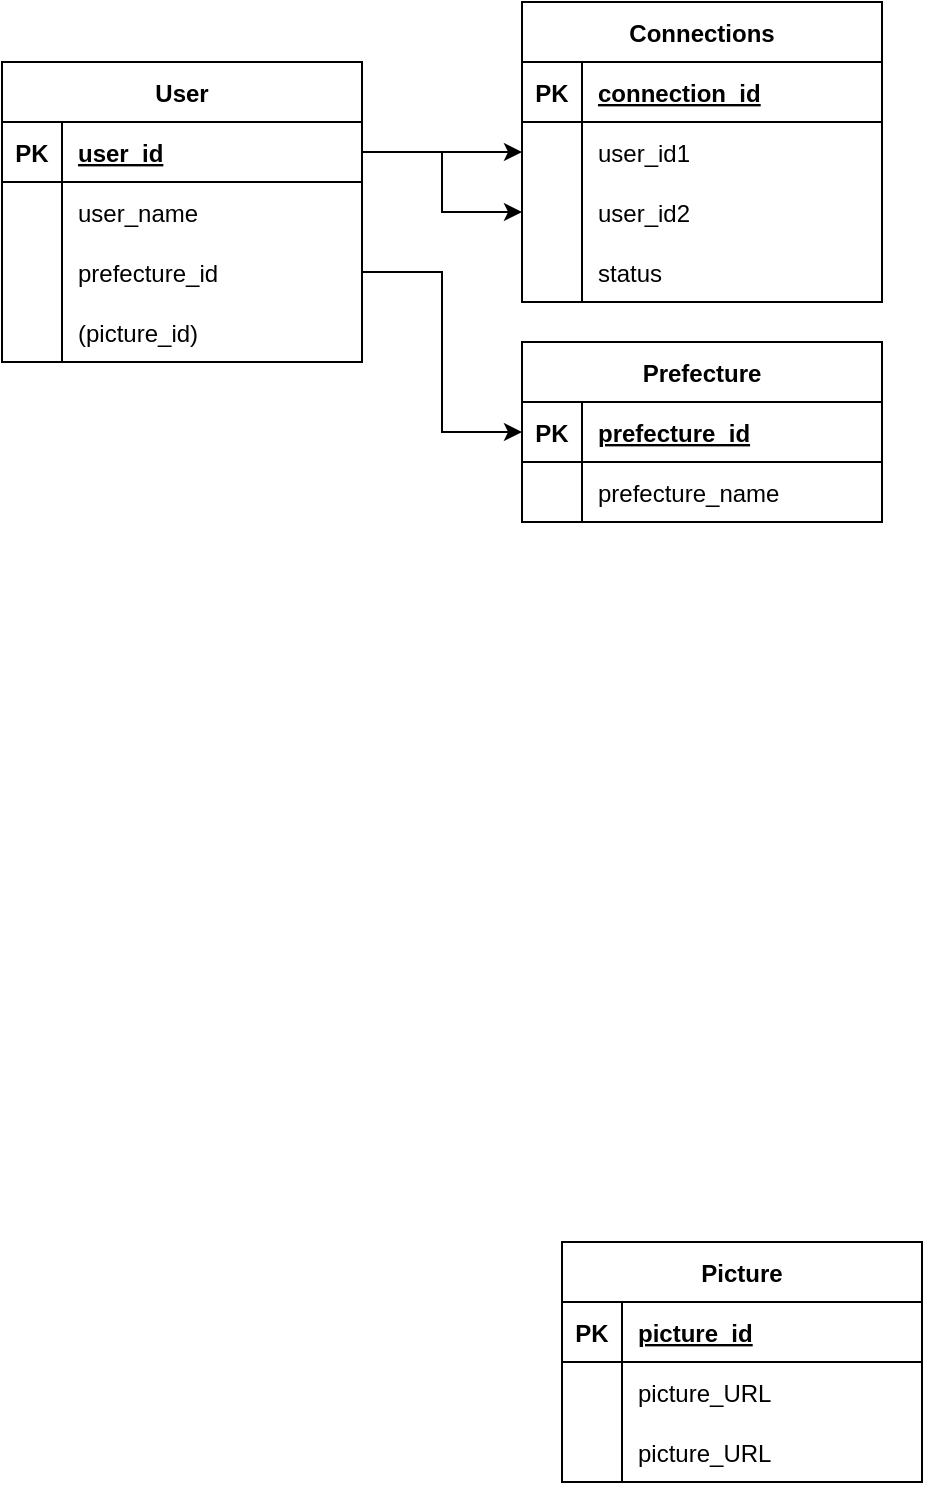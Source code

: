<mxfile version="19.0.3" type="device"><diagram id="pm3XiFGbk_pj9ouwCwNc" name="ページ1"><mxGraphModel dx="701" dy="537" grid="1" gridSize="10" guides="1" tooltips="1" connect="1" arrows="1" fold="1" page="1" pageScale="1" pageWidth="827" pageHeight="1169" math="0" shadow="0"><root><mxCell id="0"/><mxCell id="1" parent="0"/><mxCell id="UUhRyKYHSrFj8RbDG4zF-1" value="Picture" style="shape=table;startSize=30;container=1;collapsible=1;childLayout=tableLayout;fixedRows=1;rowLines=0;fontStyle=1;align=center;resizeLast=1;" parent="1" vertex="1"><mxGeometry x="340" y="660" width="180" height="120" as="geometry"/></mxCell><mxCell id="UUhRyKYHSrFj8RbDG4zF-2" value="" style="shape=tableRow;horizontal=0;startSize=0;swimlaneHead=0;swimlaneBody=0;fillColor=none;collapsible=0;dropTarget=0;points=[[0,0.5],[1,0.5]];portConstraint=eastwest;top=0;left=0;right=0;bottom=1;" parent="UUhRyKYHSrFj8RbDG4zF-1" vertex="1"><mxGeometry y="30" width="180" height="30" as="geometry"/></mxCell><mxCell id="UUhRyKYHSrFj8RbDG4zF-3" value="PK" style="shape=partialRectangle;connectable=0;fillColor=none;top=0;left=0;bottom=0;right=0;fontStyle=1;overflow=hidden;" parent="UUhRyKYHSrFj8RbDG4zF-2" vertex="1"><mxGeometry width="30" height="30" as="geometry"><mxRectangle width="30" height="30" as="alternateBounds"/></mxGeometry></mxCell><mxCell id="UUhRyKYHSrFj8RbDG4zF-4" value="picture_id" style="shape=partialRectangle;connectable=0;fillColor=none;top=0;left=0;bottom=0;right=0;align=left;spacingLeft=6;fontStyle=5;overflow=hidden;" parent="UUhRyKYHSrFj8RbDG4zF-2" vertex="1"><mxGeometry x="30" width="150" height="30" as="geometry"><mxRectangle width="150" height="30" as="alternateBounds"/></mxGeometry></mxCell><mxCell id="XWMcaR4EmdpeW8sYAN2l-3" value="" style="shape=tableRow;horizontal=0;startSize=0;swimlaneHead=0;swimlaneBody=0;fillColor=none;collapsible=0;dropTarget=0;points=[[0,0.5],[1,0.5]];portConstraint=eastwest;top=0;left=0;right=0;bottom=0;" vertex="1" parent="UUhRyKYHSrFj8RbDG4zF-1"><mxGeometry y="60" width="180" height="30" as="geometry"/></mxCell><mxCell id="XWMcaR4EmdpeW8sYAN2l-4" value="" style="shape=partialRectangle;connectable=0;fillColor=none;top=0;left=0;bottom=0;right=0;editable=1;overflow=hidden;" vertex="1" parent="XWMcaR4EmdpeW8sYAN2l-3"><mxGeometry width="30" height="30" as="geometry"><mxRectangle width="30" height="30" as="alternateBounds"/></mxGeometry></mxCell><mxCell id="XWMcaR4EmdpeW8sYAN2l-5" value="picture_URL" style="shape=partialRectangle;connectable=0;fillColor=none;top=0;left=0;bottom=0;right=0;align=left;spacingLeft=6;overflow=hidden;" vertex="1" parent="XWMcaR4EmdpeW8sYAN2l-3"><mxGeometry x="30" width="150" height="30" as="geometry"><mxRectangle width="150" height="30" as="alternateBounds"/></mxGeometry></mxCell><mxCell id="UUhRyKYHSrFj8RbDG4zF-5" value="" style="shape=tableRow;horizontal=0;startSize=0;swimlaneHead=0;swimlaneBody=0;fillColor=none;collapsible=0;dropTarget=0;points=[[0,0.5],[1,0.5]];portConstraint=eastwest;top=0;left=0;right=0;bottom=0;" parent="UUhRyKYHSrFj8RbDG4zF-1" vertex="1"><mxGeometry y="90" width="180" height="30" as="geometry"/></mxCell><mxCell id="UUhRyKYHSrFj8RbDG4zF-6" value="" style="shape=partialRectangle;connectable=0;fillColor=none;top=0;left=0;bottom=0;right=0;editable=1;overflow=hidden;" parent="UUhRyKYHSrFj8RbDG4zF-5" vertex="1"><mxGeometry width="30" height="30" as="geometry"><mxRectangle width="30" height="30" as="alternateBounds"/></mxGeometry></mxCell><mxCell id="UUhRyKYHSrFj8RbDG4zF-7" value="picture_URL" style="shape=partialRectangle;connectable=0;fillColor=none;top=0;left=0;bottom=0;right=0;align=left;spacingLeft=6;overflow=hidden;" parent="UUhRyKYHSrFj8RbDG4zF-5" vertex="1"><mxGeometry x="30" width="150" height="30" as="geometry"><mxRectangle width="150" height="30" as="alternateBounds"/></mxGeometry></mxCell><mxCell id="JRAOgB7TAMUDWI8oxuiT-2" value="User" style="shape=table;startSize=30;container=1;collapsible=1;childLayout=tableLayout;fixedRows=1;rowLines=0;fontStyle=1;align=center;resizeLast=1;" parent="1" vertex="1"><mxGeometry x="60" y="70" width="180" height="150" as="geometry"/></mxCell><mxCell id="JRAOgB7TAMUDWI8oxuiT-3" value="" style="shape=tableRow;horizontal=0;startSize=0;swimlaneHead=0;swimlaneBody=0;fillColor=none;collapsible=0;dropTarget=0;points=[[0,0.5],[1,0.5]];portConstraint=eastwest;top=0;left=0;right=0;bottom=1;" parent="JRAOgB7TAMUDWI8oxuiT-2" vertex="1"><mxGeometry y="30" width="180" height="30" as="geometry"/></mxCell><mxCell id="JRAOgB7TAMUDWI8oxuiT-4" value="PK" style="shape=partialRectangle;connectable=0;fillColor=none;top=0;left=0;bottom=0;right=0;fontStyle=1;overflow=hidden;" parent="JRAOgB7TAMUDWI8oxuiT-3" vertex="1"><mxGeometry width="30" height="30" as="geometry"><mxRectangle width="30" height="30" as="alternateBounds"/></mxGeometry></mxCell><mxCell id="JRAOgB7TAMUDWI8oxuiT-5" value="user_id" style="shape=partialRectangle;connectable=0;fillColor=none;top=0;left=0;bottom=0;right=0;align=left;spacingLeft=6;fontStyle=5;overflow=hidden;" parent="JRAOgB7TAMUDWI8oxuiT-3" vertex="1"><mxGeometry x="30" width="150" height="30" as="geometry"><mxRectangle width="150" height="30" as="alternateBounds"/></mxGeometry></mxCell><mxCell id="JRAOgB7TAMUDWI8oxuiT-9" value="" style="shape=tableRow;horizontal=0;startSize=0;swimlaneHead=0;swimlaneBody=0;fillColor=none;collapsible=0;dropTarget=0;points=[[0,0.5],[1,0.5]];portConstraint=eastwest;top=0;left=0;right=0;bottom=0;" parent="JRAOgB7TAMUDWI8oxuiT-2" vertex="1"><mxGeometry y="60" width="180" height="30" as="geometry"/></mxCell><mxCell id="JRAOgB7TAMUDWI8oxuiT-10" value="" style="shape=partialRectangle;connectable=0;fillColor=none;top=0;left=0;bottom=0;right=0;editable=1;overflow=hidden;" parent="JRAOgB7TAMUDWI8oxuiT-9" vertex="1"><mxGeometry width="30" height="30" as="geometry"><mxRectangle width="30" height="30" as="alternateBounds"/></mxGeometry></mxCell><mxCell id="JRAOgB7TAMUDWI8oxuiT-11" value="user_name" style="shape=partialRectangle;connectable=0;fillColor=none;top=0;left=0;bottom=0;right=0;align=left;spacingLeft=6;overflow=hidden;" parent="JRAOgB7TAMUDWI8oxuiT-9" vertex="1"><mxGeometry x="30" width="150" height="30" as="geometry"><mxRectangle width="150" height="30" as="alternateBounds"/></mxGeometry></mxCell><mxCell id="JRAOgB7TAMUDWI8oxuiT-12" value="" style="shape=tableRow;horizontal=0;startSize=0;swimlaneHead=0;swimlaneBody=0;fillColor=none;collapsible=0;dropTarget=0;points=[[0,0.5],[1,0.5]];portConstraint=eastwest;top=0;left=0;right=0;bottom=0;" parent="JRAOgB7TAMUDWI8oxuiT-2" vertex="1"><mxGeometry y="90" width="180" height="30" as="geometry"/></mxCell><mxCell id="JRAOgB7TAMUDWI8oxuiT-13" value="" style="shape=partialRectangle;connectable=0;fillColor=none;top=0;left=0;bottom=0;right=0;editable=1;overflow=hidden;" parent="JRAOgB7TAMUDWI8oxuiT-12" vertex="1"><mxGeometry width="30" height="30" as="geometry"><mxRectangle width="30" height="30" as="alternateBounds"/></mxGeometry></mxCell><mxCell id="JRAOgB7TAMUDWI8oxuiT-14" value="prefecture_id" style="shape=partialRectangle;connectable=0;fillColor=none;top=0;left=0;bottom=0;right=0;align=left;spacingLeft=6;overflow=hidden;" parent="JRAOgB7TAMUDWI8oxuiT-12" vertex="1"><mxGeometry x="30" width="150" height="30" as="geometry"><mxRectangle width="150" height="30" as="alternateBounds"/></mxGeometry></mxCell><mxCell id="JRAOgB7TAMUDWI8oxuiT-30" value="" style="shape=tableRow;horizontal=0;startSize=0;swimlaneHead=0;swimlaneBody=0;fillColor=none;collapsible=0;dropTarget=0;points=[[0,0.5],[1,0.5]];portConstraint=eastwest;top=0;left=0;right=0;bottom=0;" parent="JRAOgB7TAMUDWI8oxuiT-2" vertex="1"><mxGeometry y="120" width="180" height="30" as="geometry"/></mxCell><mxCell id="JRAOgB7TAMUDWI8oxuiT-31" value="" style="shape=partialRectangle;connectable=0;fillColor=none;top=0;left=0;bottom=0;right=0;editable=1;overflow=hidden;" parent="JRAOgB7TAMUDWI8oxuiT-30" vertex="1"><mxGeometry width="30" height="30" as="geometry"><mxRectangle width="30" height="30" as="alternateBounds"/></mxGeometry></mxCell><mxCell id="JRAOgB7TAMUDWI8oxuiT-32" value="(picture_id)" style="shape=partialRectangle;connectable=0;fillColor=none;top=0;left=0;bottom=0;right=0;align=left;spacingLeft=6;overflow=hidden;fontStyle=0" parent="JRAOgB7TAMUDWI8oxuiT-30" vertex="1"><mxGeometry x="30" width="150" height="30" as="geometry"><mxRectangle width="150" height="30" as="alternateBounds"/></mxGeometry></mxCell><mxCell id="JRAOgB7TAMUDWI8oxuiT-15" value="Prefecture" style="shape=table;startSize=30;container=1;collapsible=1;childLayout=tableLayout;fixedRows=1;rowLines=0;fontStyle=1;align=center;resizeLast=1;" parent="1" vertex="1"><mxGeometry x="320" y="210" width="180" height="90" as="geometry"/></mxCell><mxCell id="JRAOgB7TAMUDWI8oxuiT-16" value="" style="shape=tableRow;horizontal=0;startSize=0;swimlaneHead=0;swimlaneBody=0;fillColor=none;collapsible=0;dropTarget=0;points=[[0,0.5],[1,0.5]];portConstraint=eastwest;top=0;left=0;right=0;bottom=1;" parent="JRAOgB7TAMUDWI8oxuiT-15" vertex="1"><mxGeometry y="30" width="180" height="30" as="geometry"/></mxCell><mxCell id="JRAOgB7TAMUDWI8oxuiT-17" value="PK" style="shape=partialRectangle;connectable=0;fillColor=none;top=0;left=0;bottom=0;right=0;fontStyle=1;overflow=hidden;" parent="JRAOgB7TAMUDWI8oxuiT-16" vertex="1"><mxGeometry width="30" height="30" as="geometry"><mxRectangle width="30" height="30" as="alternateBounds"/></mxGeometry></mxCell><mxCell id="JRAOgB7TAMUDWI8oxuiT-18" value="prefecture_id" style="shape=partialRectangle;connectable=0;fillColor=none;top=0;left=0;bottom=0;right=0;align=left;spacingLeft=6;fontStyle=5;overflow=hidden;" parent="JRAOgB7TAMUDWI8oxuiT-16" vertex="1"><mxGeometry x="30" width="150" height="30" as="geometry"><mxRectangle width="150" height="30" as="alternateBounds"/></mxGeometry></mxCell><mxCell id="JRAOgB7TAMUDWI8oxuiT-19" value="" style="shape=tableRow;horizontal=0;startSize=0;swimlaneHead=0;swimlaneBody=0;fillColor=none;collapsible=0;dropTarget=0;points=[[0,0.5],[1,0.5]];portConstraint=eastwest;top=0;left=0;right=0;bottom=0;" parent="JRAOgB7TAMUDWI8oxuiT-15" vertex="1"><mxGeometry y="60" width="180" height="30" as="geometry"/></mxCell><mxCell id="JRAOgB7TAMUDWI8oxuiT-20" value="" style="shape=partialRectangle;connectable=0;fillColor=none;top=0;left=0;bottom=0;right=0;editable=1;overflow=hidden;" parent="JRAOgB7TAMUDWI8oxuiT-19" vertex="1"><mxGeometry width="30" height="30" as="geometry"><mxRectangle width="30" height="30" as="alternateBounds"/></mxGeometry></mxCell><mxCell id="JRAOgB7TAMUDWI8oxuiT-21" value="prefecture_name" style="shape=partialRectangle;connectable=0;fillColor=none;top=0;left=0;bottom=0;right=0;align=left;spacingLeft=6;overflow=hidden;" parent="JRAOgB7TAMUDWI8oxuiT-19" vertex="1"><mxGeometry x="30" width="150" height="30" as="geometry"><mxRectangle width="150" height="30" as="alternateBounds"/></mxGeometry></mxCell><mxCell id="JRAOgB7TAMUDWI8oxuiT-33" style="edgeStyle=orthogonalEdgeStyle;rounded=0;orthogonalLoop=1;jettySize=auto;html=1;exitX=1;exitY=0.5;exitDx=0;exitDy=0;entryX=0;entryY=0.5;entryDx=0;entryDy=0;" parent="1" source="JRAOgB7TAMUDWI8oxuiT-12" target="JRAOgB7TAMUDWI8oxuiT-16" edge="1"><mxGeometry relative="1" as="geometry"/></mxCell><mxCell id="JRAOgB7TAMUDWI8oxuiT-34" value="Connections" style="shape=table;startSize=30;container=1;collapsible=1;childLayout=tableLayout;fixedRows=1;rowLines=0;fontStyle=1;align=center;resizeLast=1;" parent="1" vertex="1"><mxGeometry x="320" y="40" width="180" height="150" as="geometry"/></mxCell><mxCell id="JRAOgB7TAMUDWI8oxuiT-35" value="" style="shape=tableRow;horizontal=0;startSize=0;swimlaneHead=0;swimlaneBody=0;fillColor=none;collapsible=0;dropTarget=0;points=[[0,0.5],[1,0.5]];portConstraint=eastwest;top=0;left=0;right=0;bottom=1;" parent="JRAOgB7TAMUDWI8oxuiT-34" vertex="1"><mxGeometry y="30" width="180" height="30" as="geometry"/></mxCell><mxCell id="JRAOgB7TAMUDWI8oxuiT-36" value="PK" style="shape=partialRectangle;connectable=0;fillColor=none;top=0;left=0;bottom=0;right=0;fontStyle=1;overflow=hidden;" parent="JRAOgB7TAMUDWI8oxuiT-35" vertex="1"><mxGeometry width="30" height="30" as="geometry"><mxRectangle width="30" height="30" as="alternateBounds"/></mxGeometry></mxCell><mxCell id="JRAOgB7TAMUDWI8oxuiT-37" value="connection_id" style="shape=partialRectangle;connectable=0;fillColor=none;top=0;left=0;bottom=0;right=0;align=left;spacingLeft=6;fontStyle=5;overflow=hidden;" parent="JRAOgB7TAMUDWI8oxuiT-35" vertex="1"><mxGeometry x="30" width="150" height="30" as="geometry"><mxRectangle width="150" height="30" as="alternateBounds"/></mxGeometry></mxCell><mxCell id="JRAOgB7TAMUDWI8oxuiT-38" value="" style="shape=tableRow;horizontal=0;startSize=0;swimlaneHead=0;swimlaneBody=0;fillColor=none;collapsible=0;dropTarget=0;points=[[0,0.5],[1,0.5]];portConstraint=eastwest;top=0;left=0;right=0;bottom=0;" parent="JRAOgB7TAMUDWI8oxuiT-34" vertex="1"><mxGeometry y="60" width="180" height="30" as="geometry"/></mxCell><mxCell id="JRAOgB7TAMUDWI8oxuiT-39" value="" style="shape=partialRectangle;connectable=0;fillColor=none;top=0;left=0;bottom=0;right=0;editable=1;overflow=hidden;" parent="JRAOgB7TAMUDWI8oxuiT-38" vertex="1"><mxGeometry width="30" height="30" as="geometry"><mxRectangle width="30" height="30" as="alternateBounds"/></mxGeometry></mxCell><mxCell id="JRAOgB7TAMUDWI8oxuiT-40" value="user_id1" style="shape=partialRectangle;connectable=0;fillColor=none;top=0;left=0;bottom=0;right=0;align=left;spacingLeft=6;overflow=hidden;" parent="JRAOgB7TAMUDWI8oxuiT-38" vertex="1"><mxGeometry x="30" width="150" height="30" as="geometry"><mxRectangle width="150" height="30" as="alternateBounds"/></mxGeometry></mxCell><mxCell id="JRAOgB7TAMUDWI8oxuiT-41" value="" style="shape=tableRow;horizontal=0;startSize=0;swimlaneHead=0;swimlaneBody=0;fillColor=none;collapsible=0;dropTarget=0;points=[[0,0.5],[1,0.5]];portConstraint=eastwest;top=0;left=0;right=0;bottom=0;" parent="JRAOgB7TAMUDWI8oxuiT-34" vertex="1"><mxGeometry y="90" width="180" height="30" as="geometry"/></mxCell><mxCell id="JRAOgB7TAMUDWI8oxuiT-42" value="" style="shape=partialRectangle;connectable=0;fillColor=none;top=0;left=0;bottom=0;right=0;editable=1;overflow=hidden;" parent="JRAOgB7TAMUDWI8oxuiT-41" vertex="1"><mxGeometry width="30" height="30" as="geometry"><mxRectangle width="30" height="30" as="alternateBounds"/></mxGeometry></mxCell><mxCell id="JRAOgB7TAMUDWI8oxuiT-43" value="user_id2" style="shape=partialRectangle;connectable=0;fillColor=none;top=0;left=0;bottom=0;right=0;align=left;spacingLeft=6;overflow=hidden;" parent="JRAOgB7TAMUDWI8oxuiT-41" vertex="1"><mxGeometry x="30" width="150" height="30" as="geometry"><mxRectangle width="150" height="30" as="alternateBounds"/></mxGeometry></mxCell><mxCell id="JRAOgB7TAMUDWI8oxuiT-44" value="" style="shape=tableRow;horizontal=0;startSize=0;swimlaneHead=0;swimlaneBody=0;fillColor=none;collapsible=0;dropTarget=0;points=[[0,0.5],[1,0.5]];portConstraint=eastwest;top=0;left=0;right=0;bottom=0;" parent="JRAOgB7TAMUDWI8oxuiT-34" vertex="1"><mxGeometry y="120" width="180" height="30" as="geometry"/></mxCell><mxCell id="JRAOgB7TAMUDWI8oxuiT-45" value="" style="shape=partialRectangle;connectable=0;fillColor=none;top=0;left=0;bottom=0;right=0;editable=1;overflow=hidden;" parent="JRAOgB7TAMUDWI8oxuiT-44" vertex="1"><mxGeometry width="30" height="30" as="geometry"><mxRectangle width="30" height="30" as="alternateBounds"/></mxGeometry></mxCell><mxCell id="JRAOgB7TAMUDWI8oxuiT-46" value="status" style="shape=partialRectangle;connectable=0;fillColor=none;top=0;left=0;bottom=0;right=0;align=left;spacingLeft=6;overflow=hidden;" parent="JRAOgB7TAMUDWI8oxuiT-44" vertex="1"><mxGeometry x="30" width="150" height="30" as="geometry"><mxRectangle width="150" height="30" as="alternateBounds"/></mxGeometry></mxCell><mxCell id="Y4vQyhNSkrJ6e4j4JXz5-1" style="edgeStyle=orthogonalEdgeStyle;rounded=0;orthogonalLoop=1;jettySize=auto;html=1;exitX=1;exitY=0.5;exitDx=0;exitDy=0;entryX=0;entryY=0.5;entryDx=0;entryDy=0;" parent="1" source="JRAOgB7TAMUDWI8oxuiT-3" target="JRAOgB7TAMUDWI8oxuiT-38" edge="1"><mxGeometry relative="1" as="geometry"><Array as="points"><mxPoint x="290" y="115"/><mxPoint x="290" y="115"/></Array></mxGeometry></mxCell><mxCell id="XWMcaR4EmdpeW8sYAN2l-7" style="edgeStyle=orthogonalEdgeStyle;rounded=0;orthogonalLoop=1;jettySize=auto;html=1;exitX=1;exitY=0.5;exitDx=0;exitDy=0;entryX=0;entryY=0.5;entryDx=0;entryDy=0;" edge="1" parent="1" source="JRAOgB7TAMUDWI8oxuiT-3" target="JRAOgB7TAMUDWI8oxuiT-41"><mxGeometry relative="1" as="geometry"><Array as="points"><mxPoint x="280" y="115"/><mxPoint x="280" y="145"/></Array><mxPoint x="250" y="125" as="sourcePoint"/><mxPoint x="330" y="125" as="targetPoint"/></mxGeometry></mxCell></root></mxGraphModel></diagram></mxfile>